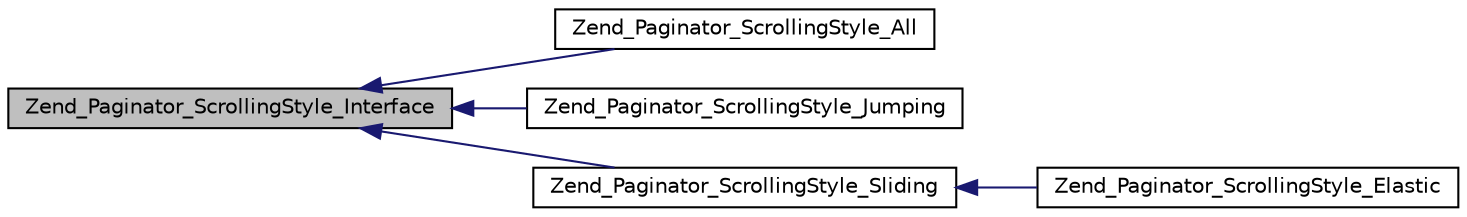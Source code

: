 digraph G
{
  edge [fontname="Helvetica",fontsize="10",labelfontname="Helvetica",labelfontsize="10"];
  node [fontname="Helvetica",fontsize="10",shape=record];
  rankdir="LR";
  Node1 [label="Zend_Paginator_ScrollingStyle_Interface",height=0.2,width=0.4,color="black", fillcolor="grey75", style="filled" fontcolor="black"];
  Node1 -> Node2 [dir="back",color="midnightblue",fontsize="10",style="solid",fontname="Helvetica"];
  Node2 [label="Zend_Paginator_ScrollingStyle_All",height=0.2,width=0.4,color="black", fillcolor="white", style="filled",URL="$class_zend___paginator___scrolling_style___all.html"];
  Node1 -> Node3 [dir="back",color="midnightblue",fontsize="10",style="solid",fontname="Helvetica"];
  Node3 [label="Zend_Paginator_ScrollingStyle_Jumping",height=0.2,width=0.4,color="black", fillcolor="white", style="filled",URL="$class_zend___paginator___scrolling_style___jumping.html"];
  Node1 -> Node4 [dir="back",color="midnightblue",fontsize="10",style="solid",fontname="Helvetica"];
  Node4 [label="Zend_Paginator_ScrollingStyle_Sliding",height=0.2,width=0.4,color="black", fillcolor="white", style="filled",URL="$class_zend___paginator___scrolling_style___sliding.html"];
  Node4 -> Node5 [dir="back",color="midnightblue",fontsize="10",style="solid",fontname="Helvetica"];
  Node5 [label="Zend_Paginator_ScrollingStyle_Elastic",height=0.2,width=0.4,color="black", fillcolor="white", style="filled",URL="$class_zend___paginator___scrolling_style___elastic.html"];
}
